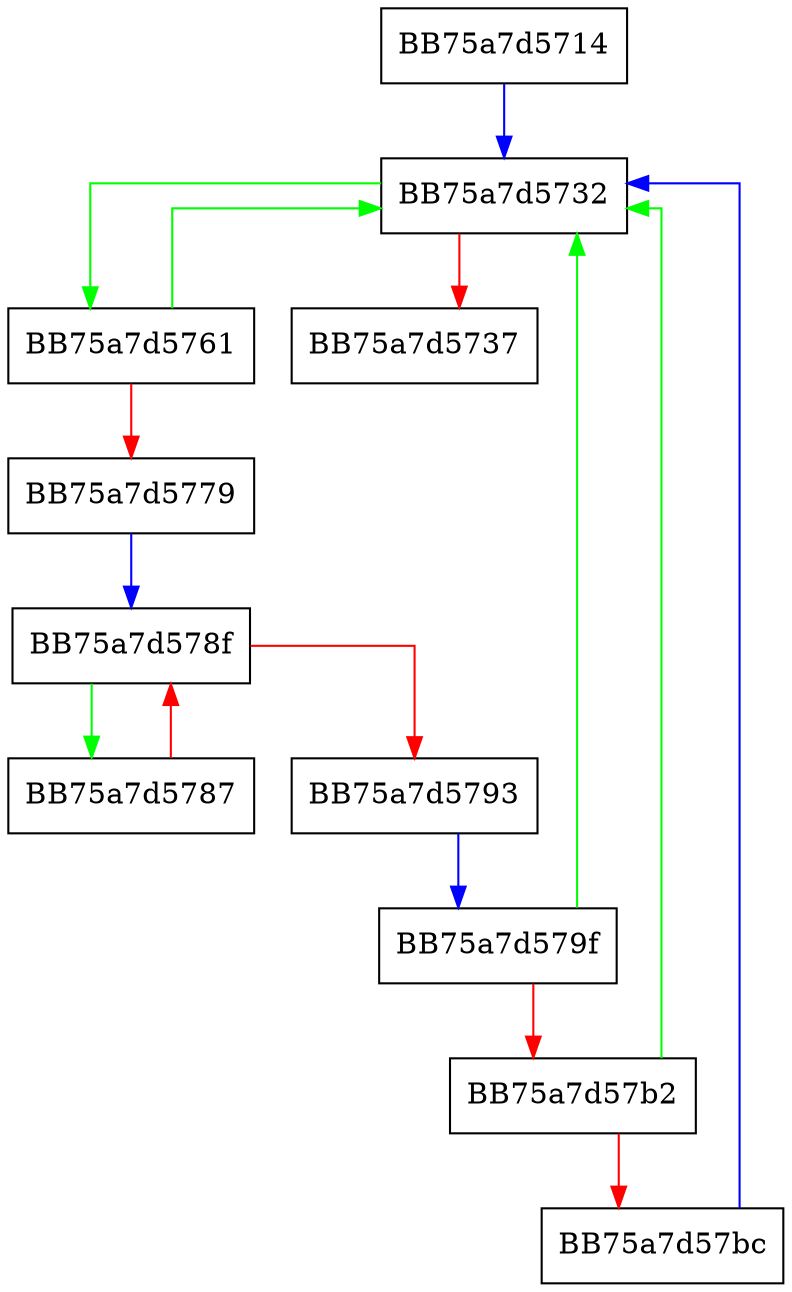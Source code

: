digraph FreeAllUsers {
  node [shape="box"];
  graph [splines=ortho];
  BB75a7d5714 -> BB75a7d5732 [color="blue"];
  BB75a7d5732 -> BB75a7d5761 [color="green"];
  BB75a7d5732 -> BB75a7d5737 [color="red"];
  BB75a7d5761 -> BB75a7d5732 [color="green"];
  BB75a7d5761 -> BB75a7d5779 [color="red"];
  BB75a7d5779 -> BB75a7d578f [color="blue"];
  BB75a7d5787 -> BB75a7d578f [color="red"];
  BB75a7d578f -> BB75a7d5787 [color="green"];
  BB75a7d578f -> BB75a7d5793 [color="red"];
  BB75a7d5793 -> BB75a7d579f [color="blue"];
  BB75a7d579f -> BB75a7d5732 [color="green"];
  BB75a7d579f -> BB75a7d57b2 [color="red"];
  BB75a7d57b2 -> BB75a7d5732 [color="green"];
  BB75a7d57b2 -> BB75a7d57bc [color="red"];
  BB75a7d57bc -> BB75a7d5732 [color="blue"];
}